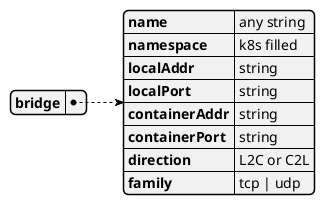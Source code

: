 @startyaml
!theme aws-orange
bridge:
    name: any string
    namespace: k8s filled
    localAddr: string
    localPort: string
    containerAddr: string
    containerPort: string
    direction: L2C or C2L
    family: tcp | udp

@endyaml